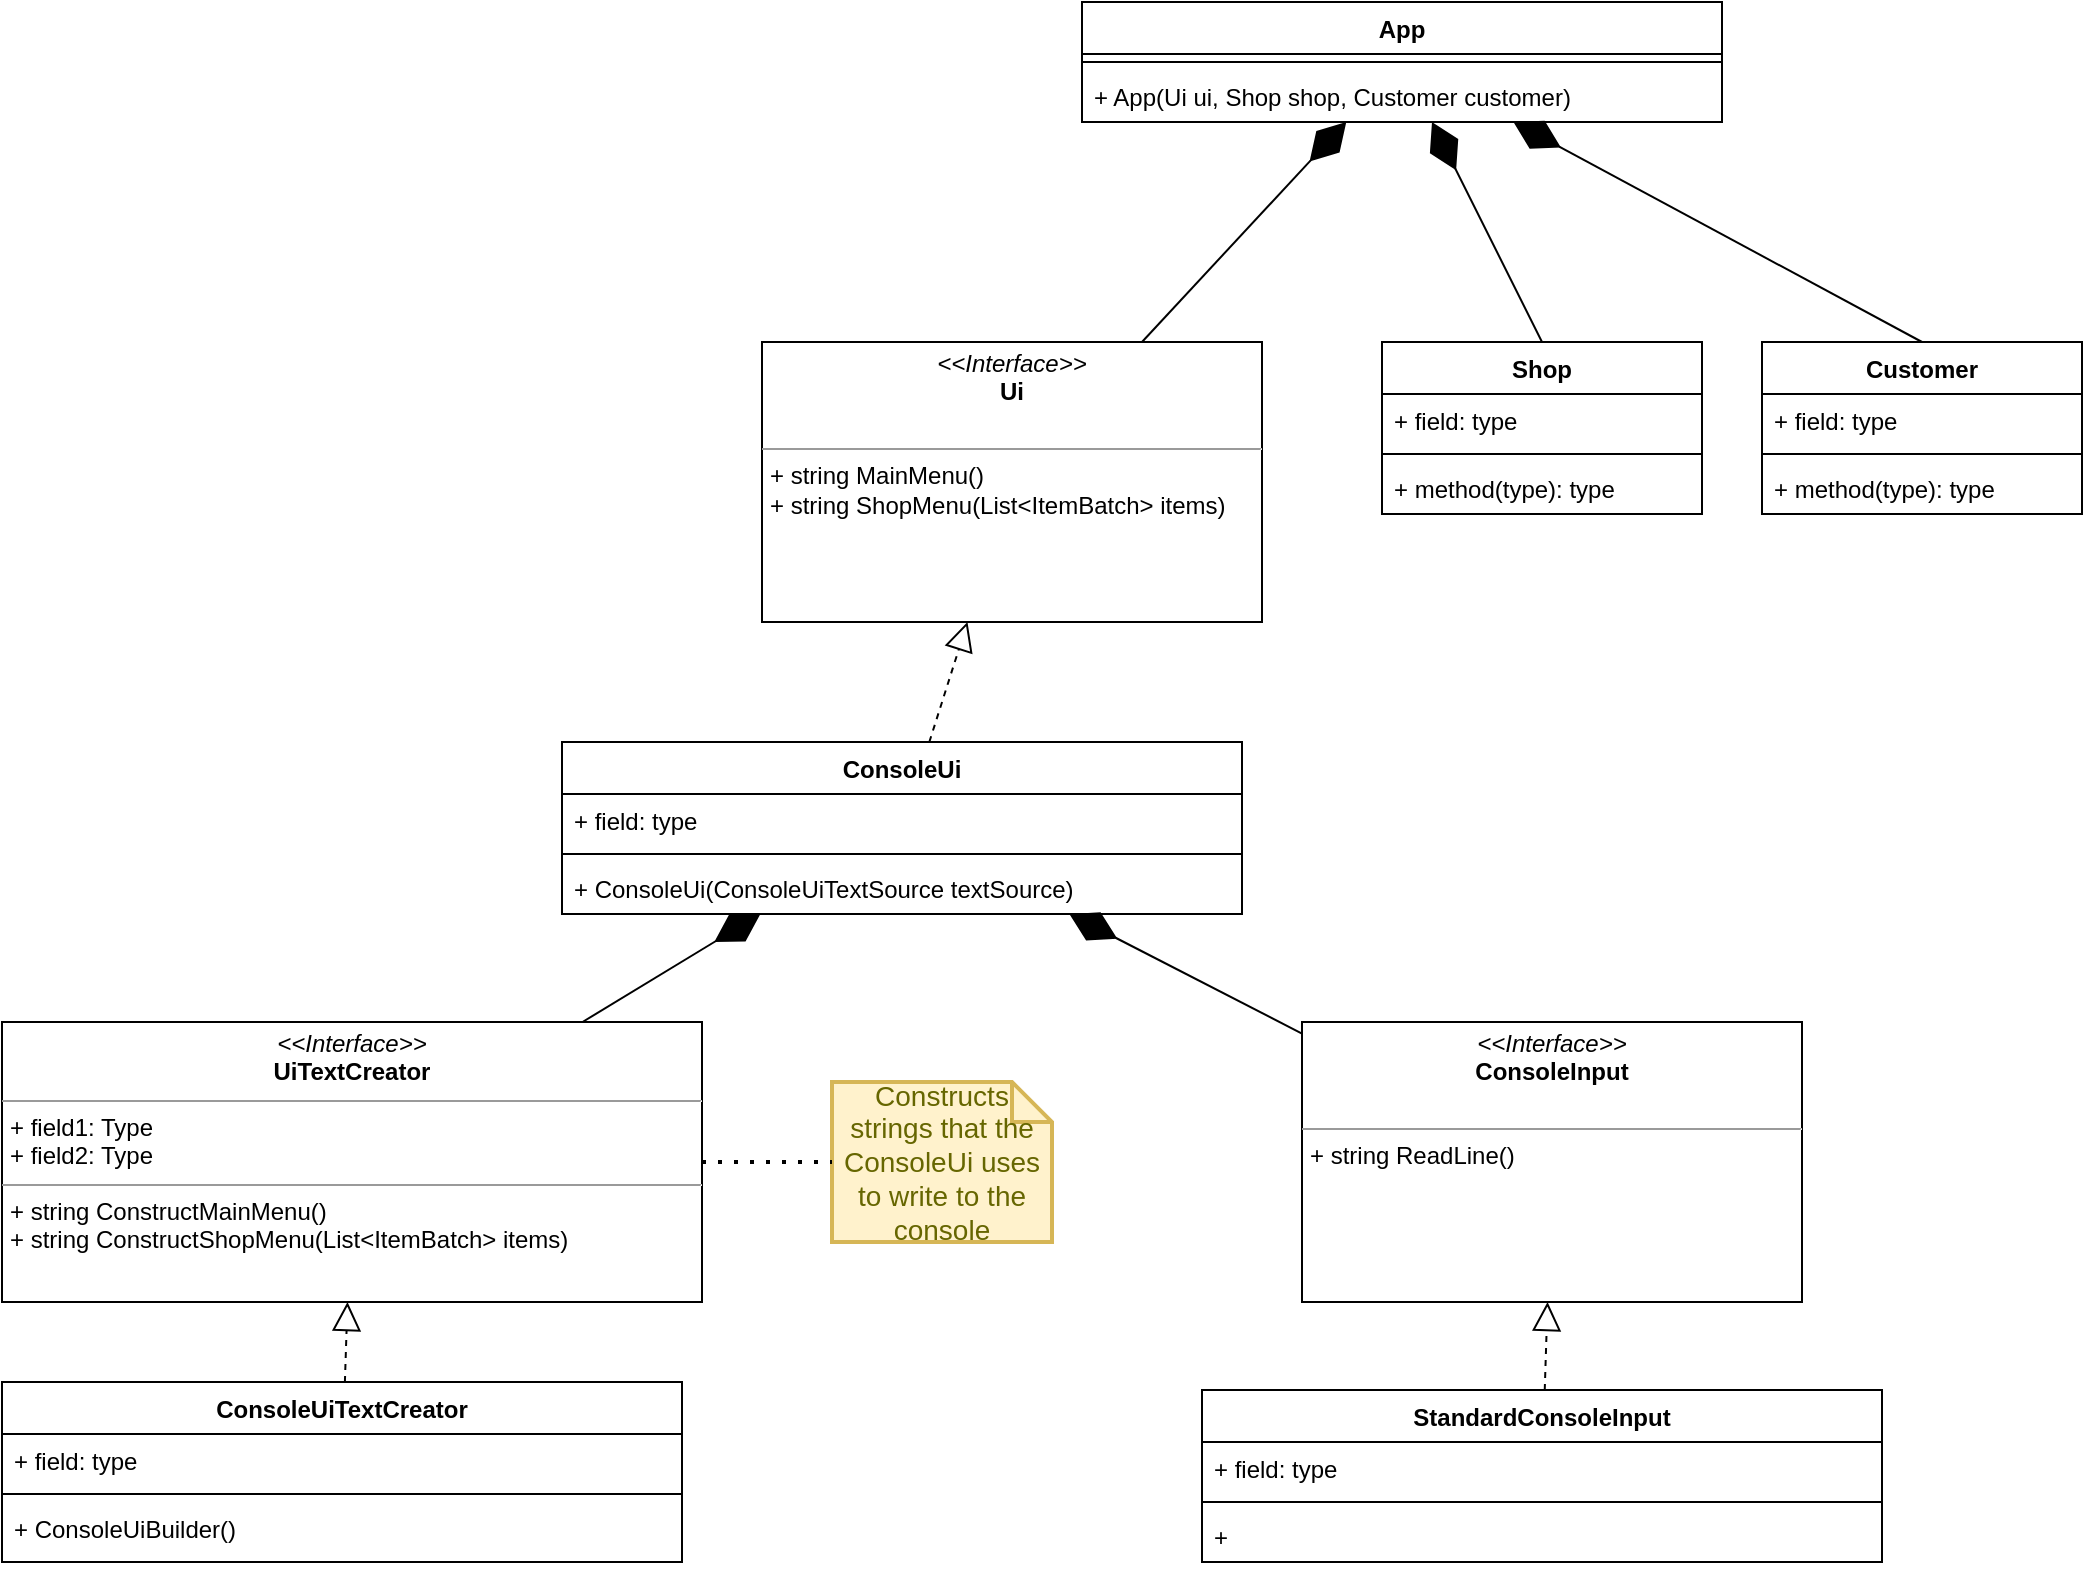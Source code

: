 <mxfile version="16.5.1" type="device"><diagram id="dqkbUDT-BQwjQ_gwmymV" name="Page-1"><mxGraphModel dx="2002" dy="865" grid="1" gridSize="10" guides="1" tooltips="1" connect="1" arrows="1" fold="1" page="1" pageScale="1" pageWidth="300" pageHeight="300" math="0" shadow="0"><root><mxCell id="0"/><mxCell id="1" parent="0"/><mxCell id="gzTI-oJf4O6j09UwgTtp-1" value="App" style="swimlane;fontStyle=1;align=center;verticalAlign=top;childLayout=stackLayout;horizontal=1;startSize=26;horizontalStack=0;resizeParent=1;resizeParentMax=0;resizeLast=0;collapsible=1;marginBottom=0;" parent="1" vertex="1"><mxGeometry x="-80" y="250" width="320" height="60" as="geometry"/></mxCell><mxCell id="gzTI-oJf4O6j09UwgTtp-3" value="" style="line;strokeWidth=1;fillColor=none;align=left;verticalAlign=middle;spacingTop=-1;spacingLeft=3;spacingRight=3;rotatable=0;labelPosition=right;points=[];portConstraint=eastwest;" parent="gzTI-oJf4O6j09UwgTtp-1" vertex="1"><mxGeometry y="26" width="320" height="8" as="geometry"/></mxCell><mxCell id="gzTI-oJf4O6j09UwgTtp-4" value="+ App(Ui ui, Shop shop, Customer customer)" style="text;strokeColor=none;fillColor=none;align=left;verticalAlign=top;spacingLeft=4;spacingRight=4;overflow=hidden;rotatable=0;points=[[0,0.5],[1,0.5]];portConstraint=eastwest;" parent="gzTI-oJf4O6j09UwgTtp-1" vertex="1"><mxGeometry y="34" width="320" height="26" as="geometry"/></mxCell><mxCell id="gzTI-oJf4O6j09UwgTtp-10" value="&lt;p style=&quot;margin: 0px ; margin-top: 4px ; text-align: center&quot;&gt;&lt;i&gt;&amp;lt;&amp;lt;Interface&amp;gt;&amp;gt;&lt;/i&gt;&lt;br&gt;&lt;b&gt;Ui&lt;/b&gt;&lt;/p&gt;&lt;p style=&quot;margin: 0px ; margin-left: 4px&quot;&gt;&lt;br&gt;&lt;/p&gt;&lt;hr size=&quot;1&quot;&gt;&lt;p style=&quot;margin: 0px ; margin-left: 4px&quot;&gt;+ string MainMenu()&lt;br&gt;&lt;/p&gt;&lt;p style=&quot;margin: 0px ; margin-left: 4px&quot;&gt;+ string ShopMenu(List&amp;lt;ItemBatch&amp;gt; items)&lt;/p&gt;" style="verticalAlign=top;align=left;overflow=fill;fontSize=12;fontFamily=Helvetica;html=1;" parent="1" vertex="1"><mxGeometry x="-240" y="420" width="250" height="140" as="geometry"/></mxCell><mxCell id="gzTI-oJf4O6j09UwgTtp-11" value="" style="endArrow=block;dashed=1;endFill=0;endSize=12;html=1;rounded=0;" parent="1" source="IUtSUDqgoTSuwJEiN3sf-1" target="gzTI-oJf4O6j09UwgTtp-10" edge="1"><mxGeometry width="160" relative="1" as="geometry"><mxPoint x="-199.969" y="634" as="sourcePoint"/><mxPoint x="160" y="434" as="targetPoint"/></mxGeometry></mxCell><mxCell id="gzTI-oJf4O6j09UwgTtp-16" value="Shop" style="swimlane;fontStyle=1;align=center;verticalAlign=top;childLayout=stackLayout;horizontal=1;startSize=26;horizontalStack=0;resizeParent=1;resizeParentMax=0;resizeLast=0;collapsible=1;marginBottom=0;" parent="1" vertex="1"><mxGeometry x="70" y="420" width="160" height="86" as="geometry"/></mxCell><mxCell id="gzTI-oJf4O6j09UwgTtp-17" value="+ field: type" style="text;strokeColor=none;fillColor=none;align=left;verticalAlign=top;spacingLeft=4;spacingRight=4;overflow=hidden;rotatable=0;points=[[0,0.5],[1,0.5]];portConstraint=eastwest;" parent="gzTI-oJf4O6j09UwgTtp-16" vertex="1"><mxGeometry y="26" width="160" height="26" as="geometry"/></mxCell><mxCell id="gzTI-oJf4O6j09UwgTtp-18" value="" style="line;strokeWidth=1;fillColor=none;align=left;verticalAlign=middle;spacingTop=-1;spacingLeft=3;spacingRight=3;rotatable=0;labelPosition=right;points=[];portConstraint=eastwest;" parent="gzTI-oJf4O6j09UwgTtp-16" vertex="1"><mxGeometry y="52" width="160" height="8" as="geometry"/></mxCell><mxCell id="gzTI-oJf4O6j09UwgTtp-19" value="+ method(type): type" style="text;strokeColor=none;fillColor=none;align=left;verticalAlign=top;spacingLeft=4;spacingRight=4;overflow=hidden;rotatable=0;points=[[0,0.5],[1,0.5]];portConstraint=eastwest;" parent="gzTI-oJf4O6j09UwgTtp-16" vertex="1"><mxGeometry y="60" width="160" height="26" as="geometry"/></mxCell><mxCell id="gzTI-oJf4O6j09UwgTtp-20" value="Customer" style="swimlane;fontStyle=1;align=center;verticalAlign=top;childLayout=stackLayout;horizontal=1;startSize=26;horizontalStack=0;resizeParent=1;resizeParentMax=0;resizeLast=0;collapsible=1;marginBottom=0;" parent="1" vertex="1"><mxGeometry x="260" y="420" width="160" height="86" as="geometry"/></mxCell><mxCell id="gzTI-oJf4O6j09UwgTtp-21" value="+ field: type" style="text;strokeColor=none;fillColor=none;align=left;verticalAlign=top;spacingLeft=4;spacingRight=4;overflow=hidden;rotatable=0;points=[[0,0.5],[1,0.5]];portConstraint=eastwest;" parent="gzTI-oJf4O6j09UwgTtp-20" vertex="1"><mxGeometry y="26" width="160" height="26" as="geometry"/></mxCell><mxCell id="gzTI-oJf4O6j09UwgTtp-22" value="" style="line;strokeWidth=1;fillColor=none;align=left;verticalAlign=middle;spacingTop=-1;spacingLeft=3;spacingRight=3;rotatable=0;labelPosition=right;points=[];portConstraint=eastwest;" parent="gzTI-oJf4O6j09UwgTtp-20" vertex="1"><mxGeometry y="52" width="160" height="8" as="geometry"/></mxCell><mxCell id="gzTI-oJf4O6j09UwgTtp-23" value="+ method(type): type" style="text;strokeColor=none;fillColor=none;align=left;verticalAlign=top;spacingLeft=4;spacingRight=4;overflow=hidden;rotatable=0;points=[[0,0.5],[1,0.5]];portConstraint=eastwest;" parent="gzTI-oJf4O6j09UwgTtp-20" vertex="1"><mxGeometry y="60" width="160" height="26" as="geometry"/></mxCell><mxCell id="gzTI-oJf4O6j09UwgTtp-24" value="" style="endArrow=diamondThin;endFill=1;endSize=24;html=1;rounded=0;exitX=0.5;exitY=0;exitDx=0;exitDy=0;" parent="1" source="gzTI-oJf4O6j09UwgTtp-20" target="gzTI-oJf4O6j09UwgTtp-1" edge="1"><mxGeometry width="160" relative="1" as="geometry"><mxPoint x="90" y="350" as="sourcePoint"/><mxPoint x="230" y="440" as="targetPoint"/></mxGeometry></mxCell><mxCell id="gzTI-oJf4O6j09UwgTtp-25" value="" style="endArrow=diamondThin;endFill=1;endSize=24;html=1;rounded=0;exitX=0.5;exitY=0;exitDx=0;exitDy=0;" parent="1" source="gzTI-oJf4O6j09UwgTtp-16" target="gzTI-oJf4O6j09UwgTtp-1" edge="1"><mxGeometry width="160" relative="1" as="geometry"><mxPoint x="290" y="430" as="sourcePoint"/><mxPoint x="80" y="310" as="targetPoint"/><Array as="points"/></mxGeometry></mxCell><mxCell id="gzTI-oJf4O6j09UwgTtp-26" value="" style="endArrow=diamondThin;endFill=1;endSize=24;html=1;rounded=0;" parent="1" source="gzTI-oJf4O6j09UwgTtp-10" target="gzTI-oJf4O6j09UwgTtp-1" edge="1"><mxGeometry width="160" relative="1" as="geometry"><mxPoint x="70" y="440" as="sourcePoint"/><mxPoint x="230" y="440" as="targetPoint"/></mxGeometry></mxCell><mxCell id="IUtSUDqgoTSuwJEiN3sf-1" value="ConsoleUi" style="swimlane;fontStyle=1;align=center;verticalAlign=top;childLayout=stackLayout;horizontal=1;startSize=26;horizontalStack=0;resizeParent=1;resizeParentMax=0;resizeLast=0;collapsible=1;marginBottom=0;" parent="1" vertex="1"><mxGeometry x="-340" y="620" width="340" height="86" as="geometry"/></mxCell><mxCell id="IUtSUDqgoTSuwJEiN3sf-2" value="+ field: type" style="text;strokeColor=none;fillColor=none;align=left;verticalAlign=top;spacingLeft=4;spacingRight=4;overflow=hidden;rotatable=0;points=[[0,0.5],[1,0.5]];portConstraint=eastwest;" parent="IUtSUDqgoTSuwJEiN3sf-1" vertex="1"><mxGeometry y="26" width="340" height="26" as="geometry"/></mxCell><mxCell id="IUtSUDqgoTSuwJEiN3sf-3" value="" style="line;strokeWidth=1;fillColor=none;align=left;verticalAlign=middle;spacingTop=-1;spacingLeft=3;spacingRight=3;rotatable=0;labelPosition=right;points=[];portConstraint=eastwest;" parent="IUtSUDqgoTSuwJEiN3sf-1" vertex="1"><mxGeometry y="52" width="340" height="8" as="geometry"/></mxCell><mxCell id="IUtSUDqgoTSuwJEiN3sf-4" value="+ ConsoleUi(ConsoleUiTextSource textSource)" style="text;strokeColor=none;fillColor=none;align=left;verticalAlign=top;spacingLeft=4;spacingRight=4;overflow=hidden;rotatable=0;points=[[0,0.5],[1,0.5]];portConstraint=eastwest;" parent="IUtSUDqgoTSuwJEiN3sf-1" vertex="1"><mxGeometry y="60" width="340" height="26" as="geometry"/></mxCell><mxCell id="IUtSUDqgoTSuwJEiN3sf-6" value="ConsoleUiTextCreator" style="swimlane;fontStyle=1;align=center;verticalAlign=top;childLayout=stackLayout;horizontal=1;startSize=26;horizontalStack=0;resizeParent=1;resizeParentMax=0;resizeLast=0;collapsible=1;marginBottom=0;" parent="1" vertex="1"><mxGeometry x="-620" y="940" width="340" height="90" as="geometry"/></mxCell><mxCell id="IUtSUDqgoTSuwJEiN3sf-7" value="+ field: type" style="text;strokeColor=none;fillColor=none;align=left;verticalAlign=top;spacingLeft=4;spacingRight=4;overflow=hidden;rotatable=0;points=[[0,0.5],[1,0.5]];portConstraint=eastwest;" parent="IUtSUDqgoTSuwJEiN3sf-6" vertex="1"><mxGeometry y="26" width="340" height="26" as="geometry"/></mxCell><mxCell id="IUtSUDqgoTSuwJEiN3sf-8" value="" style="line;strokeWidth=1;fillColor=none;align=left;verticalAlign=middle;spacingTop=-1;spacingLeft=3;spacingRight=3;rotatable=0;labelPosition=right;points=[];portConstraint=eastwest;" parent="IUtSUDqgoTSuwJEiN3sf-6" vertex="1"><mxGeometry y="52" width="340" height="8" as="geometry"/></mxCell><mxCell id="IUtSUDqgoTSuwJEiN3sf-9" value="+ ConsoleUiBuilder()" style="text;strokeColor=none;fillColor=none;align=left;verticalAlign=top;spacingLeft=4;spacingRight=4;overflow=hidden;rotatable=0;points=[[0,0.5],[1,0.5]];portConstraint=eastwest;" parent="IUtSUDqgoTSuwJEiN3sf-6" vertex="1"><mxGeometry y="60" width="340" height="30" as="geometry"/></mxCell><mxCell id="IUtSUDqgoTSuwJEiN3sf-10" value="" style="endArrow=diamondThin;endFill=1;endSize=24;html=1;rounded=0;" parent="1" source="Fhm4YB-oX6r9O6TqXhxv-5" target="IUtSUDqgoTSuwJEiN3sf-1" edge="1"><mxGeometry width="160" relative="1" as="geometry"><mxPoint x="-60" y="710" as="sourcePoint"/><mxPoint x="-130" y="740" as="targetPoint"/></mxGeometry></mxCell><mxCell id="IUtSUDqgoTSuwJEiN3sf-11" value="Constructs strings that the ConsoleUi uses to write to the console" style="shape=note;strokeWidth=2;fontSize=14;size=20;whiteSpace=wrap;html=1;fillColor=#fff2cc;strokeColor=#d6b656;fontColor=#666600;" parent="1" vertex="1"><mxGeometry x="-205" y="790" width="110.0" height="80" as="geometry"/></mxCell><mxCell id="IUtSUDqgoTSuwJEiN3sf-12" value="" style="endArrow=none;dashed=1;html=1;dashPattern=1 3;strokeWidth=2;rounded=0;" parent="1" source="Fhm4YB-oX6r9O6TqXhxv-5" target="IUtSUDqgoTSuwJEiN3sf-11" edge="1"><mxGeometry width="50" height="50" relative="1" as="geometry"><mxPoint x="-10" y="700" as="sourcePoint"/><mxPoint x="40" y="650" as="targetPoint"/></mxGeometry></mxCell><mxCell id="Fhm4YB-oX6r9O6TqXhxv-5" value="&lt;p style=&quot;margin: 0px ; margin-top: 4px ; text-align: center&quot;&gt;&lt;i&gt;&amp;lt;&amp;lt;Interface&amp;gt;&amp;gt;&lt;/i&gt;&lt;br&gt;&lt;b&gt;UiTextCreator&lt;/b&gt;&lt;/p&gt;&lt;hr size=&quot;1&quot;&gt;&lt;p style=&quot;margin: 0px ; margin-left: 4px&quot;&gt;+ field1: Type&lt;br&gt;+ field2: Type&lt;/p&gt;&lt;hr size=&quot;1&quot;&gt;&lt;p style=&quot;margin: 0px ; margin-left: 4px&quot;&gt;+ string ConstructMainMenu()&lt;br style=&quot;padding: 0px ; margin: 0px&quot;&gt;+ string ConstructShopMenu(List&amp;lt;ItemBatch&amp;gt; items)&lt;br&gt;&lt;/p&gt;" style="verticalAlign=top;align=left;overflow=fill;fontSize=12;fontFamily=Helvetica;html=1;" parent="1" vertex="1"><mxGeometry x="-620" y="760" width="350" height="140" as="geometry"/></mxCell><mxCell id="Fhm4YB-oX6r9O6TqXhxv-6" value="" style="endArrow=block;dashed=1;endFill=0;endSize=12;html=1;rounded=0;" parent="1" source="IUtSUDqgoTSuwJEiN3sf-6" target="Fhm4YB-oX6r9O6TqXhxv-5" edge="1"><mxGeometry width="160" relative="1" as="geometry"><mxPoint x="-120" y="740" as="sourcePoint"/><mxPoint x="40" y="740" as="targetPoint"/></mxGeometry></mxCell><mxCell id="jcw35QLxD0nCaKTSPaSk-1" value="StandardConsoleInput" style="swimlane;fontStyle=1;align=center;verticalAlign=top;childLayout=stackLayout;horizontal=1;startSize=26;horizontalStack=0;resizeParent=1;resizeParentMax=0;resizeLast=0;collapsible=1;marginBottom=0;" parent="1" vertex="1"><mxGeometry x="-20" y="944" width="340" height="86" as="geometry"/></mxCell><mxCell id="jcw35QLxD0nCaKTSPaSk-2" value="+ field: type" style="text;strokeColor=none;fillColor=none;align=left;verticalAlign=top;spacingLeft=4;spacingRight=4;overflow=hidden;rotatable=0;points=[[0,0.5],[1,0.5]];portConstraint=eastwest;" parent="jcw35QLxD0nCaKTSPaSk-1" vertex="1"><mxGeometry y="26" width="340" height="26" as="geometry"/></mxCell><mxCell id="jcw35QLxD0nCaKTSPaSk-3" value="" style="line;strokeWidth=1;fillColor=none;align=left;verticalAlign=middle;spacingTop=-1;spacingLeft=3;spacingRight=3;rotatable=0;labelPosition=right;points=[];portConstraint=eastwest;" parent="jcw35QLxD0nCaKTSPaSk-1" vertex="1"><mxGeometry y="52" width="340" height="8" as="geometry"/></mxCell><mxCell id="jcw35QLxD0nCaKTSPaSk-4" value="+ " style="text;strokeColor=none;fillColor=none;align=left;verticalAlign=top;spacingLeft=4;spacingRight=4;overflow=hidden;rotatable=0;points=[[0,0.5],[1,0.5]];portConstraint=eastwest;" parent="jcw35QLxD0nCaKTSPaSk-1" vertex="1"><mxGeometry y="60" width="340" height="26" as="geometry"/></mxCell><mxCell id="jcw35QLxD0nCaKTSPaSk-5" value="&lt;p style=&quot;margin: 0px ; margin-top: 4px ; text-align: center&quot;&gt;&lt;i&gt;&amp;lt;&amp;lt;Interface&amp;gt;&amp;gt;&lt;/i&gt;&lt;br&gt;&lt;b&gt;ConsoleInput&lt;/b&gt;&lt;/p&gt;&lt;p style=&quot;margin: 0px ; margin-left: 4px&quot;&gt;&lt;br&gt;&lt;/p&gt;&lt;hr size=&quot;1&quot;&gt;&lt;p style=&quot;margin: 0px ; margin-left: 4px&quot;&gt;+ string ReadLine()&lt;br&gt;&lt;/p&gt;" style="verticalAlign=top;align=left;overflow=fill;fontSize=12;fontFamily=Helvetica;html=1;" parent="1" vertex="1"><mxGeometry x="30" y="760" width="250" height="140" as="geometry"/></mxCell><mxCell id="jcw35QLxD0nCaKTSPaSk-7" value="" style="endArrow=block;dashed=1;endFill=0;endSize=12;html=1;rounded=0;" parent="1" source="jcw35QLxD0nCaKTSPaSk-1" target="jcw35QLxD0nCaKTSPaSk-5" edge="1"><mxGeometry width="160" relative="1" as="geometry"><mxPoint x="-160" y="660" as="sourcePoint"/><mxPoint y="660" as="targetPoint"/></mxGeometry></mxCell><mxCell id="jcw35QLxD0nCaKTSPaSk-8" value="" style="endArrow=diamondThin;endFill=1;endSize=24;html=1;rounded=0;" parent="1" source="jcw35QLxD0nCaKTSPaSk-5" target="IUtSUDqgoTSuwJEiN3sf-1" edge="1"><mxGeometry width="160" relative="1" as="geometry"><mxPoint x="-319.731" y="770" as="sourcePoint"/><mxPoint x="-230.808" y="716" as="targetPoint"/></mxGeometry></mxCell></root></mxGraphModel></diagram></mxfile>